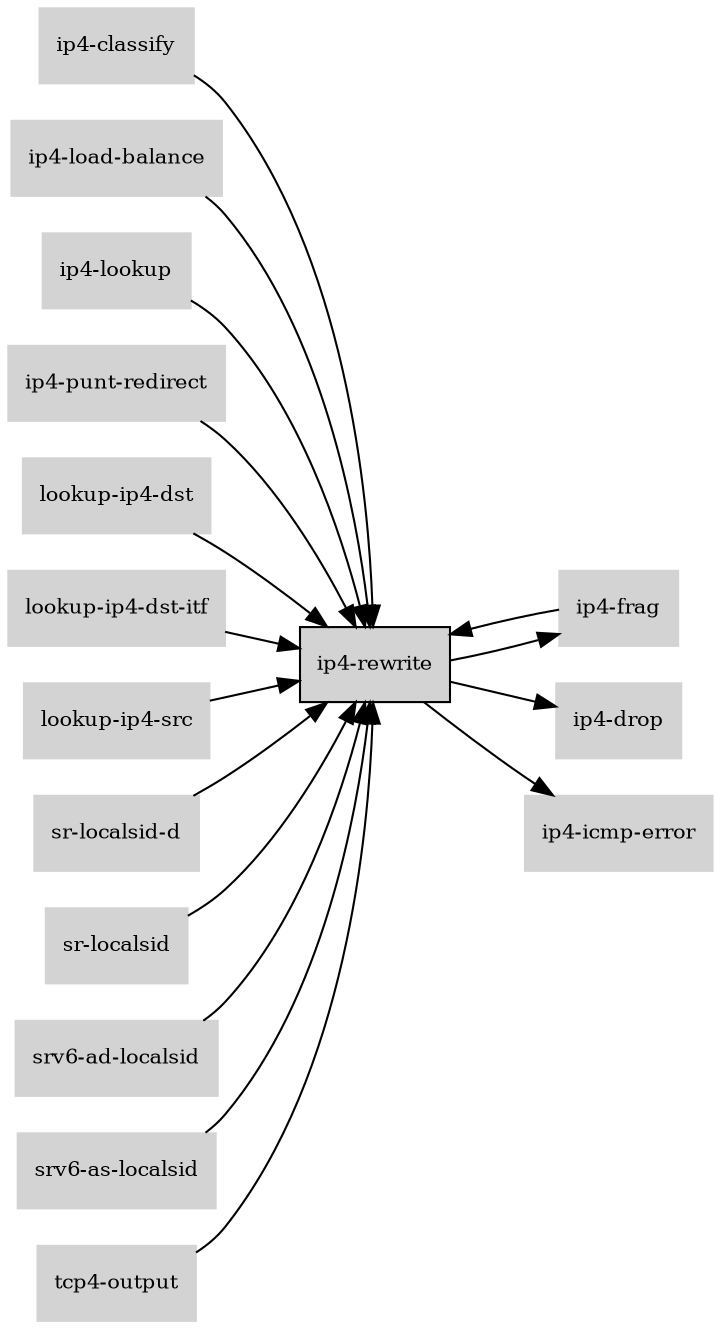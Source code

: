 digraph "ip4_rewrite_subgraph" {
  rankdir=LR;
  node [shape=box, style=filled, fontsize=10, color=lightgray, fontcolor=black, fillcolor=lightgray];
  "ip4-rewrite" [color=black, fontcolor=black, fillcolor=lightgray];
  edge [fontsize=8];
  "ip4-classify" -> "ip4-rewrite";
  "ip4-frag" -> "ip4-rewrite";
  "ip4-load-balance" -> "ip4-rewrite";
  "ip4-lookup" -> "ip4-rewrite";
  "ip4-punt-redirect" -> "ip4-rewrite";
  "ip4-rewrite" -> "ip4-drop";
  "ip4-rewrite" -> "ip4-icmp-error";
  "ip4-rewrite" -> "ip4-frag";
  "lookup-ip4-dst" -> "ip4-rewrite";
  "lookup-ip4-dst-itf" -> "ip4-rewrite";
  "lookup-ip4-src" -> "ip4-rewrite";
  "sr-localsid-d" -> "ip4-rewrite";
  "sr-localsid" -> "ip4-rewrite";
  "srv6-ad-localsid" -> "ip4-rewrite";
  "srv6-as-localsid" -> "ip4-rewrite";
  "tcp4-output" -> "ip4-rewrite";
}
